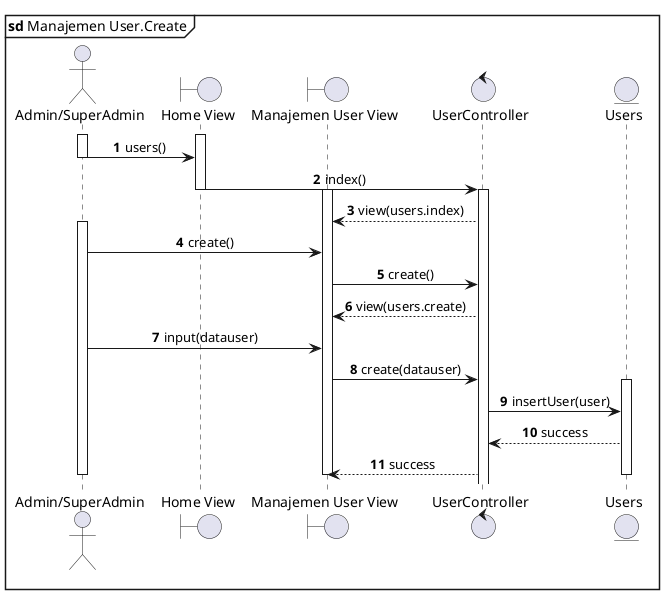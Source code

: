 @startuml User Manajemen.Create
mainframe **sd** Manajemen User.Create
actor "Admin/SuperAdmin"  as User
boundary "Home View" as HomeView
boundary "Manajemen User View" as UsersView
control UserController 
entity Users as UserModel

autonumber
' autoactivate on
skinparam SequenceMessageAlignment center

activate User
activate HomeView
User->HomeView: users()
deactivate User
HomeView->UserController: index()
deactivate HomeView
activate UserController
activate UsersView
UserController-->UsersView: view(users.index)
activate User
User->UsersView: create()
UsersView->UserController : create()
UserController --> UsersView: view(users.create)
User->UsersView: input(datauser)
UsersView->UserController: create(datauser)
activate UserModel
UserController->UserModel: insertUser(user)
UserModel-->UserController: success
UserController-->UsersView: success
deactivate UserModel
deactivate UsersView
deactivate User

@enduml